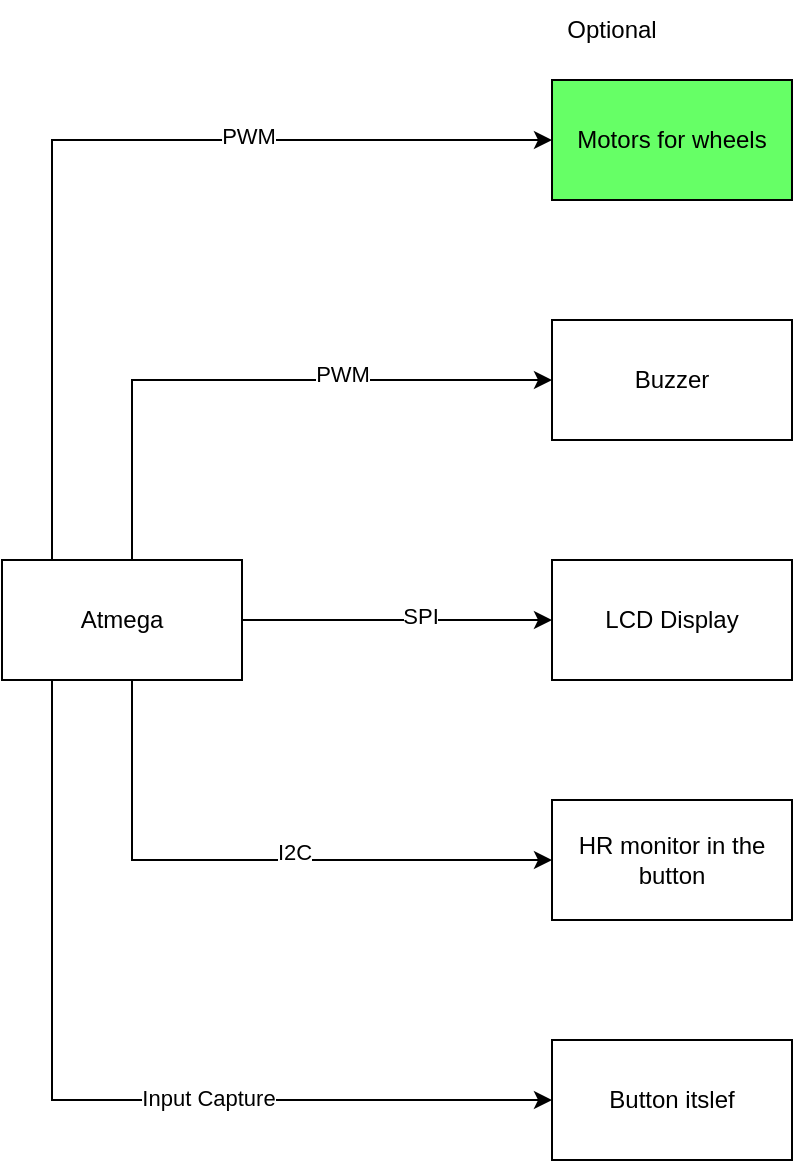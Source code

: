 <mxfile version="26.0.16">
  <diagram name="Page-1" id="6rvGRyhos5cbH06ILlYu">
    <mxGraphModel dx="1407" dy="1718" grid="1" gridSize="10" guides="1" tooltips="1" connect="1" arrows="1" fold="1" page="1" pageScale="1" pageWidth="850" pageHeight="1100" math="0" shadow="0">
      <root>
        <mxCell id="0" />
        <mxCell id="1" parent="0" />
        <mxCell id="AINoFc_AuR4UppCe1i0D-7" style="edgeStyle=orthogonalEdgeStyle;rounded=0;orthogonalLoop=1;jettySize=auto;html=1;entryX=0;entryY=0.5;entryDx=0;entryDy=0;" edge="1" parent="1" source="AINoFc_AuR4UppCe1i0D-1" target="AINoFc_AuR4UppCe1i0D-6">
          <mxGeometry relative="1" as="geometry">
            <Array as="points">
              <mxPoint x="430" y="100" />
            </Array>
          </mxGeometry>
        </mxCell>
        <mxCell id="AINoFc_AuR4UppCe1i0D-8" value="PWM" style="edgeLabel;html=1;align=center;verticalAlign=middle;resizable=0;points=[];" vertex="1" connectable="0" parent="AINoFc_AuR4UppCe1i0D-7">
          <mxGeometry x="0.295" y="3" relative="1" as="geometry">
            <mxPoint as="offset" />
          </mxGeometry>
        </mxCell>
        <mxCell id="AINoFc_AuR4UppCe1i0D-10" style="edgeStyle=orthogonalEdgeStyle;rounded=0;orthogonalLoop=1;jettySize=auto;html=1;entryX=0;entryY=0.5;entryDx=0;entryDy=0;" edge="1" parent="1" source="AINoFc_AuR4UppCe1i0D-1" target="AINoFc_AuR4UppCe1i0D-9">
          <mxGeometry relative="1" as="geometry">
            <Array as="points">
              <mxPoint x="430" y="340" />
            </Array>
          </mxGeometry>
        </mxCell>
        <mxCell id="AINoFc_AuR4UppCe1i0D-11" value="I2C" style="edgeLabel;html=1;align=center;verticalAlign=middle;resizable=0;points=[];" vertex="1" connectable="0" parent="AINoFc_AuR4UppCe1i0D-10">
          <mxGeometry x="0.135" y="4" relative="1" as="geometry">
            <mxPoint as="offset" />
          </mxGeometry>
        </mxCell>
        <mxCell id="AINoFc_AuR4UppCe1i0D-13" style="edgeStyle=orthogonalEdgeStyle;rounded=0;orthogonalLoop=1;jettySize=auto;html=1;entryX=0;entryY=0.5;entryDx=0;entryDy=0;" edge="1" parent="1" source="AINoFc_AuR4UppCe1i0D-1" target="AINoFc_AuR4UppCe1i0D-12">
          <mxGeometry relative="1" as="geometry">
            <Array as="points">
              <mxPoint x="390" y="460" />
            </Array>
          </mxGeometry>
        </mxCell>
        <mxCell id="AINoFc_AuR4UppCe1i0D-14" value="Input Capture" style="edgeLabel;html=1;align=center;verticalAlign=middle;resizable=0;points=[];" vertex="1" connectable="0" parent="AINoFc_AuR4UppCe1i0D-13">
          <mxGeometry x="0.249" y="1" relative="1" as="geometry">
            <mxPoint as="offset" />
          </mxGeometry>
        </mxCell>
        <mxCell id="AINoFc_AuR4UppCe1i0D-16" style="edgeStyle=orthogonalEdgeStyle;rounded=0;orthogonalLoop=1;jettySize=auto;html=1;entryX=0;entryY=0.5;entryDx=0;entryDy=0;fillColor=#66FF66;strokeColor=light-dark(#000000,#FFFFFF);" edge="1" parent="1" source="AINoFc_AuR4UppCe1i0D-1" target="AINoFc_AuR4UppCe1i0D-15">
          <mxGeometry relative="1" as="geometry">
            <Array as="points">
              <mxPoint x="390" y="-20" />
            </Array>
          </mxGeometry>
        </mxCell>
        <mxCell id="AINoFc_AuR4UppCe1i0D-17" value="PWM" style="edgeLabel;html=1;align=center;verticalAlign=middle;resizable=0;points=[];fillColor=#66FF66;" vertex="1" connectable="0" parent="AINoFc_AuR4UppCe1i0D-16">
          <mxGeometry x="0.34" y="2" relative="1" as="geometry">
            <mxPoint as="offset" />
          </mxGeometry>
        </mxCell>
        <mxCell id="AINoFc_AuR4UppCe1i0D-1" value="Atmega" style="rounded=0;whiteSpace=wrap;html=1;" vertex="1" parent="1">
          <mxGeometry x="365" y="190" width="120" height="60" as="geometry" />
        </mxCell>
        <mxCell id="AINoFc_AuR4UppCe1i0D-3" value="LCD Display" style="rounded=0;whiteSpace=wrap;html=1;" vertex="1" parent="1">
          <mxGeometry x="640" y="190" width="120" height="60" as="geometry" />
        </mxCell>
        <mxCell id="AINoFc_AuR4UppCe1i0D-4" value="" style="endArrow=classic;html=1;rounded=0;entryX=0;entryY=0.5;entryDx=0;entryDy=0;exitX=1;exitY=0.5;exitDx=0;exitDy=0;" edge="1" parent="1" source="AINoFc_AuR4UppCe1i0D-1" target="AINoFc_AuR4UppCe1i0D-3">
          <mxGeometry width="50" height="50" relative="1" as="geometry">
            <mxPoint x="440" y="360" as="sourcePoint" />
            <mxPoint x="490" y="310" as="targetPoint" />
          </mxGeometry>
        </mxCell>
        <mxCell id="AINoFc_AuR4UppCe1i0D-5" value="SPI" style="edgeLabel;html=1;align=center;verticalAlign=middle;resizable=0;points=[];" vertex="1" connectable="0" parent="AINoFc_AuR4UppCe1i0D-4">
          <mxGeometry x="0.151" y="2" relative="1" as="geometry">
            <mxPoint as="offset" />
          </mxGeometry>
        </mxCell>
        <mxCell id="AINoFc_AuR4UppCe1i0D-6" value="Buzzer" style="rounded=0;whiteSpace=wrap;html=1;" vertex="1" parent="1">
          <mxGeometry x="640" y="70" width="120" height="60" as="geometry" />
        </mxCell>
        <mxCell id="AINoFc_AuR4UppCe1i0D-9" value="HR monitor in the button" style="rounded=0;whiteSpace=wrap;html=1;" vertex="1" parent="1">
          <mxGeometry x="640" y="310" width="120" height="60" as="geometry" />
        </mxCell>
        <mxCell id="AINoFc_AuR4UppCe1i0D-12" value="Button itslef" style="rounded=0;whiteSpace=wrap;html=1;" vertex="1" parent="1">
          <mxGeometry x="640" y="430" width="120" height="60" as="geometry" />
        </mxCell>
        <mxCell id="AINoFc_AuR4UppCe1i0D-15" value="Motors for wheels" style="rounded=0;whiteSpace=wrap;html=1;fillColor=#66FF66;" vertex="1" parent="1">
          <mxGeometry x="640" y="-50" width="120" height="60" as="geometry" />
        </mxCell>
        <mxCell id="AINoFc_AuR4UppCe1i0D-23" value="Optional" style="text;html=1;align=center;verticalAlign=middle;whiteSpace=wrap;rounded=0;" vertex="1" parent="1">
          <mxGeometry x="640" y="-90" width="60" height="30" as="geometry" />
        </mxCell>
      </root>
    </mxGraphModel>
  </diagram>
</mxfile>
